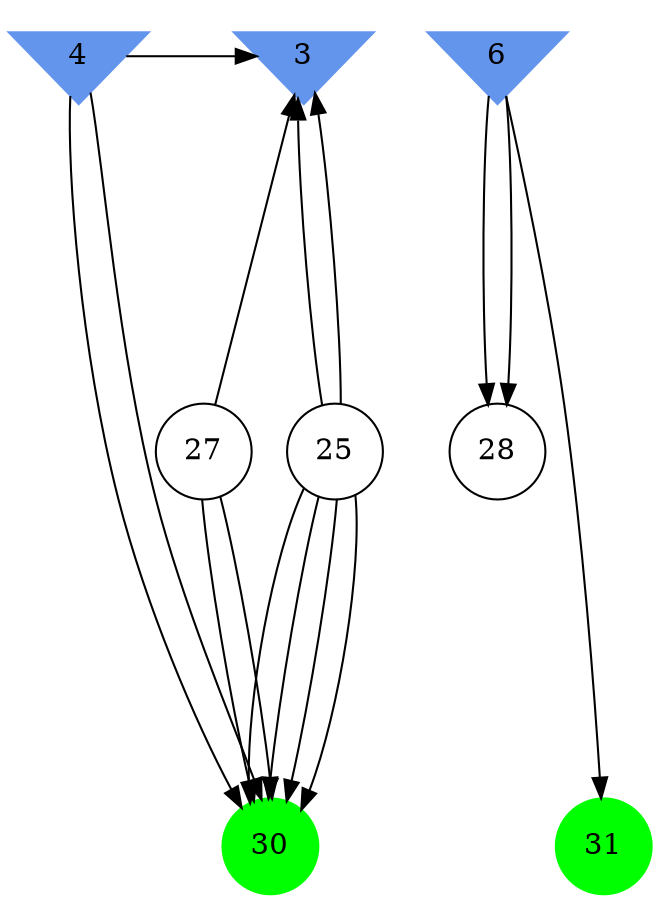 digraph brain {
	ranksep=2.0;
	3 [shape=invtriangle,style=filled,color=cornflowerblue];
	4 [shape=invtriangle,style=filled,color=cornflowerblue];
	6 [shape=invtriangle,style=filled,color=cornflowerblue];
	25 [shape=circle,color=black];
	27 [shape=circle,color=black];
	28 [shape=circle,color=black];
	30 [shape=circle,style=filled,color=green];
	31 [shape=circle,style=filled,color=green];
	6	->	28;
	6	->	28;
	6	->	31;
	4	->	3;
	4	->	30;
	4	->	30;
	25	->	3;
	25	->	30;
	25	->	30;
	27	->	3;
	27	->	30;
	27	->	30;
	25	->	3;
	25	->	30;
	25	->	30;
	{ rank=same; 3; 4; 6; }
	{ rank=same; 25; 27; 28; }
	{ rank=same; 30; 31; }
}

